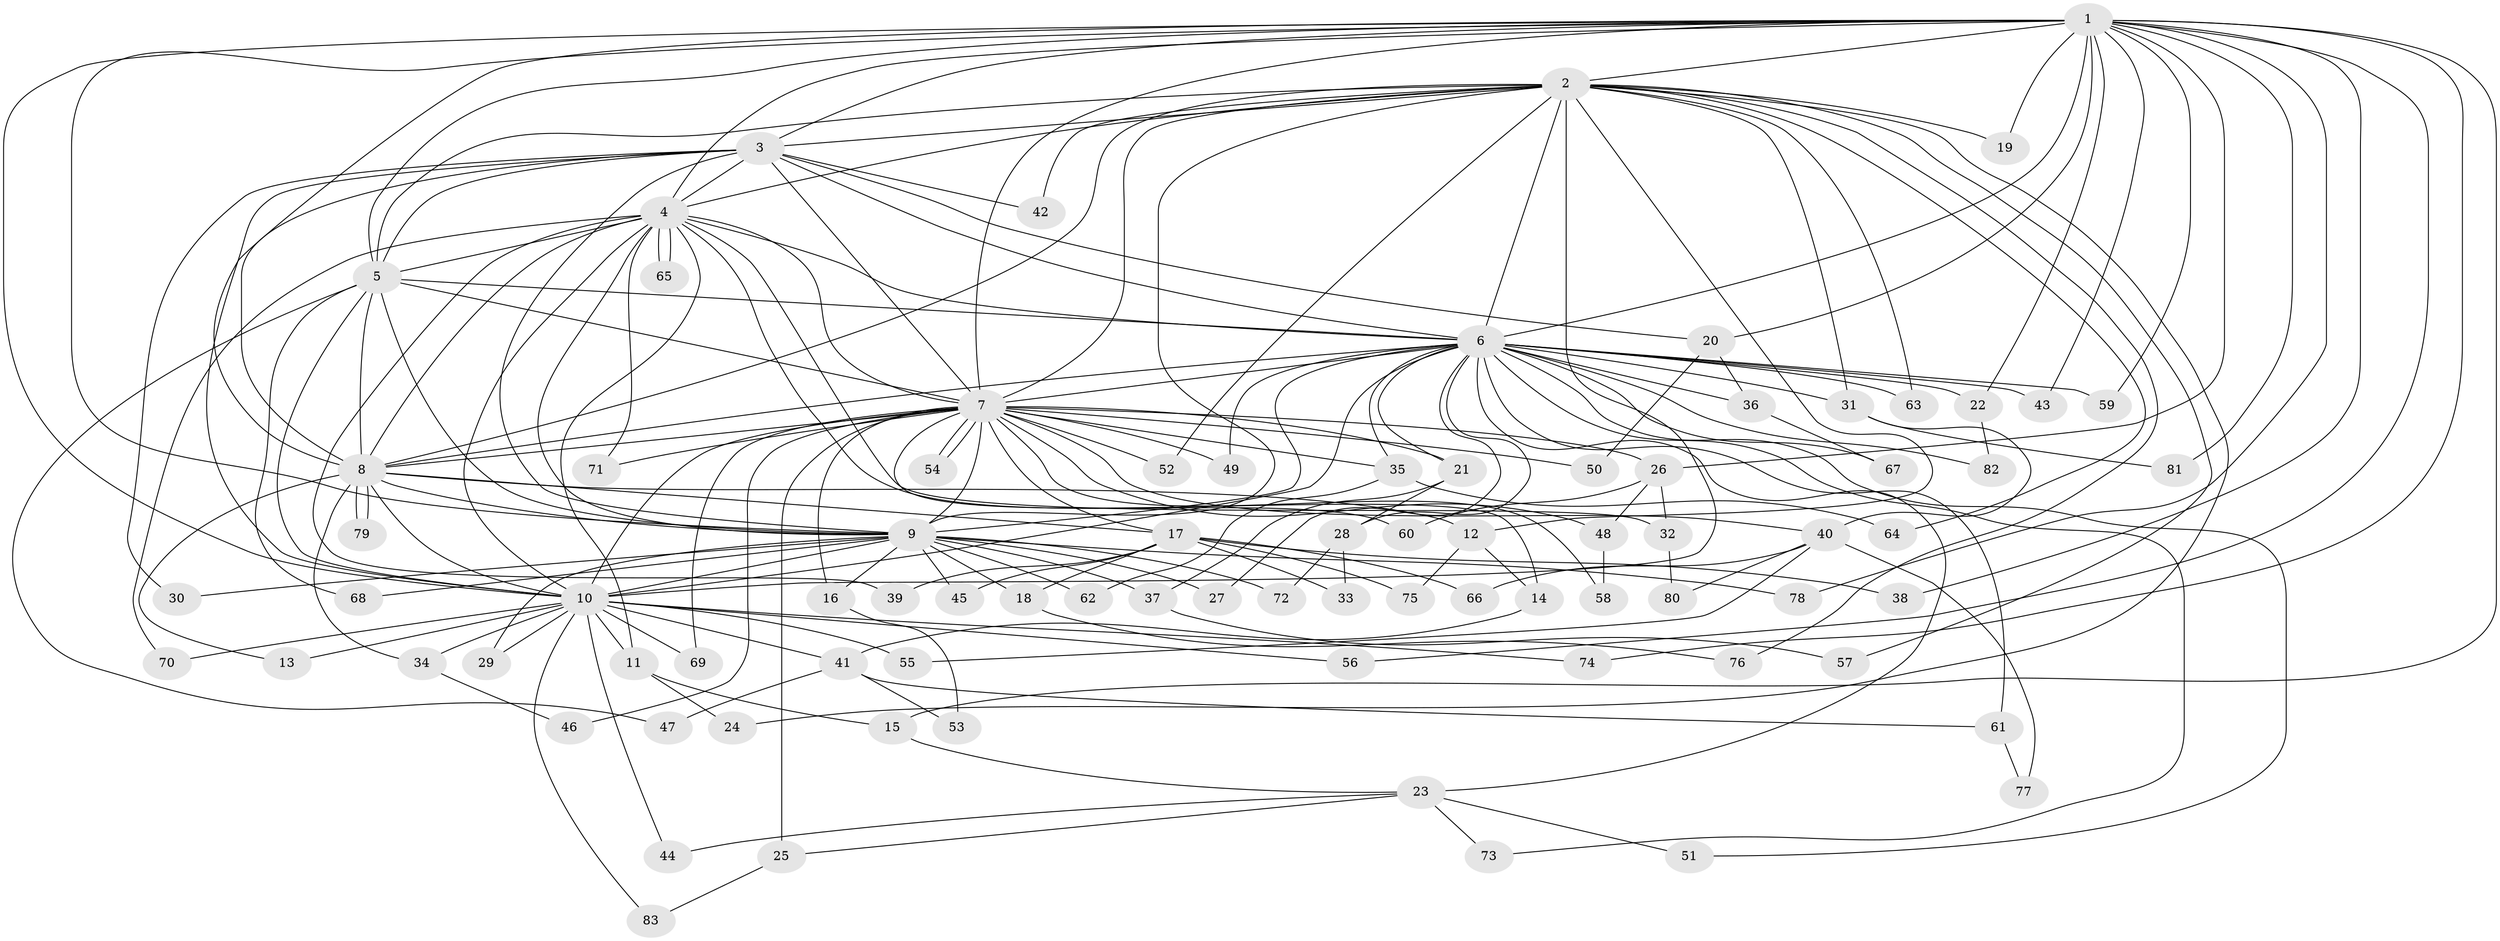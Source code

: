 // Generated by graph-tools (version 1.1) at 2025/49/03/09/25 03:49:28]
// undirected, 83 vertices, 191 edges
graph export_dot {
graph [start="1"]
  node [color=gray90,style=filled];
  1;
  2;
  3;
  4;
  5;
  6;
  7;
  8;
  9;
  10;
  11;
  12;
  13;
  14;
  15;
  16;
  17;
  18;
  19;
  20;
  21;
  22;
  23;
  24;
  25;
  26;
  27;
  28;
  29;
  30;
  31;
  32;
  33;
  34;
  35;
  36;
  37;
  38;
  39;
  40;
  41;
  42;
  43;
  44;
  45;
  46;
  47;
  48;
  49;
  50;
  51;
  52;
  53;
  54;
  55;
  56;
  57;
  58;
  59;
  60;
  61;
  62;
  63;
  64;
  65;
  66;
  67;
  68;
  69;
  70;
  71;
  72;
  73;
  74;
  75;
  76;
  77;
  78;
  79;
  80;
  81;
  82;
  83;
  1 -- 2;
  1 -- 3;
  1 -- 4;
  1 -- 5;
  1 -- 6;
  1 -- 7;
  1 -- 8;
  1 -- 9;
  1 -- 10;
  1 -- 15;
  1 -- 19;
  1 -- 20;
  1 -- 22;
  1 -- 26;
  1 -- 38;
  1 -- 43;
  1 -- 56;
  1 -- 59;
  1 -- 74;
  1 -- 78;
  1 -- 81;
  2 -- 3;
  2 -- 4;
  2 -- 5;
  2 -- 6;
  2 -- 7;
  2 -- 8;
  2 -- 9;
  2 -- 10;
  2 -- 12;
  2 -- 19;
  2 -- 24;
  2 -- 31;
  2 -- 42;
  2 -- 52;
  2 -- 57;
  2 -- 63;
  2 -- 64;
  2 -- 76;
  3 -- 4;
  3 -- 5;
  3 -- 6;
  3 -- 7;
  3 -- 8;
  3 -- 9;
  3 -- 10;
  3 -- 20;
  3 -- 30;
  3 -- 42;
  4 -- 5;
  4 -- 6;
  4 -- 7;
  4 -- 8;
  4 -- 9;
  4 -- 10;
  4 -- 11;
  4 -- 32;
  4 -- 39;
  4 -- 60;
  4 -- 65;
  4 -- 65;
  4 -- 70;
  4 -- 71;
  5 -- 6;
  5 -- 7;
  5 -- 8;
  5 -- 9;
  5 -- 10;
  5 -- 47;
  5 -- 68;
  6 -- 7;
  6 -- 8;
  6 -- 9;
  6 -- 10;
  6 -- 21;
  6 -- 22;
  6 -- 23;
  6 -- 27;
  6 -- 28;
  6 -- 31;
  6 -- 35;
  6 -- 36;
  6 -- 43;
  6 -- 49;
  6 -- 51;
  6 -- 59;
  6 -- 61;
  6 -- 63;
  6 -- 67;
  6 -- 73;
  6 -- 82;
  7 -- 8;
  7 -- 9;
  7 -- 10;
  7 -- 14;
  7 -- 16;
  7 -- 17;
  7 -- 21;
  7 -- 25;
  7 -- 26;
  7 -- 35;
  7 -- 40;
  7 -- 46;
  7 -- 48;
  7 -- 49;
  7 -- 50;
  7 -- 52;
  7 -- 54;
  7 -- 54;
  7 -- 58;
  7 -- 69;
  7 -- 71;
  8 -- 9;
  8 -- 10;
  8 -- 12;
  8 -- 13;
  8 -- 17;
  8 -- 34;
  8 -- 79;
  8 -- 79;
  9 -- 10;
  9 -- 16;
  9 -- 18;
  9 -- 27;
  9 -- 29;
  9 -- 30;
  9 -- 37;
  9 -- 45;
  9 -- 62;
  9 -- 68;
  9 -- 72;
  9 -- 78;
  10 -- 11;
  10 -- 13;
  10 -- 29;
  10 -- 34;
  10 -- 41;
  10 -- 44;
  10 -- 55;
  10 -- 56;
  10 -- 69;
  10 -- 70;
  10 -- 74;
  10 -- 83;
  11 -- 15;
  11 -- 24;
  12 -- 14;
  12 -- 75;
  14 -- 41;
  15 -- 23;
  16 -- 53;
  17 -- 18;
  17 -- 33;
  17 -- 38;
  17 -- 39;
  17 -- 45;
  17 -- 66;
  17 -- 75;
  18 -- 76;
  20 -- 36;
  20 -- 50;
  21 -- 28;
  21 -- 37;
  22 -- 82;
  23 -- 25;
  23 -- 44;
  23 -- 51;
  23 -- 73;
  25 -- 83;
  26 -- 32;
  26 -- 48;
  26 -- 60;
  28 -- 33;
  28 -- 72;
  31 -- 40;
  31 -- 81;
  32 -- 80;
  34 -- 46;
  35 -- 62;
  35 -- 64;
  36 -- 67;
  37 -- 57;
  40 -- 55;
  40 -- 66;
  40 -- 77;
  40 -- 80;
  41 -- 47;
  41 -- 53;
  41 -- 61;
  48 -- 58;
  61 -- 77;
}

